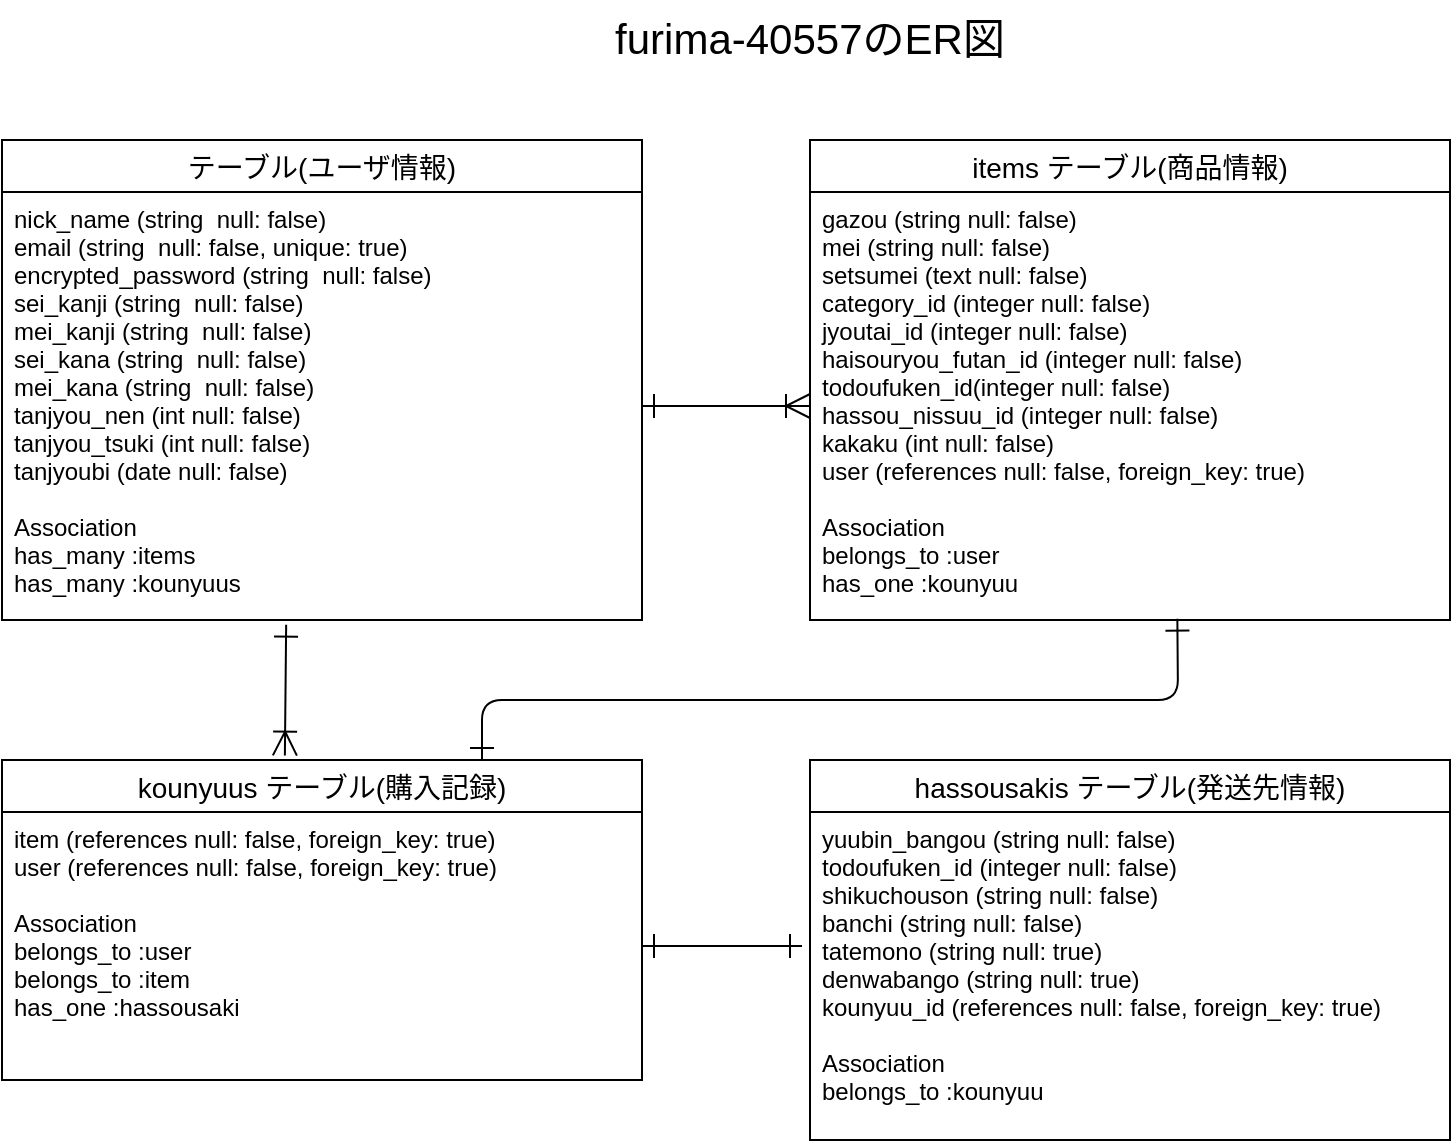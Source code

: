 <mxfile>
    <diagram id="fRKxvucNq5xgaGwhDnIN" name="ページ1">
        <mxGraphModel dx="1120" dy="566" grid="1" gridSize="10" guides="1" tooltips="1" connect="1" arrows="1" fold="1" page="1" pageScale="1" pageWidth="827" pageHeight="1169" math="0" shadow="0">
            <root>
                <mxCell id="0"/>
                <mxCell id="1" parent="0"/>
                <mxCell id="2" value="テーブル(ユーザ情報)" style="swimlane;fontStyle=0;childLayout=stackLayout;horizontal=1;startSize=26;horizontalStack=0;resizeParent=1;resizeParentMax=0;resizeLast=0;collapsible=1;marginBottom=0;align=center;fontSize=14;" parent="1" vertex="1">
                    <mxGeometry x="10" y="100" width="320" height="240" as="geometry"/>
                </mxCell>
                <mxCell id="3" value="nick_name (string  null: false)&#10;email (string  null: false, unique: true)&#10;encrypted_password (string  null: false) &#10;sei_kanji (string  null: false) &#10;mei_kanji (string  null: false) &#10;sei_kana (string  null: false) &#10;mei_kana (string  null: false) &#10;tanjyou_nen (int null: false) &#10;tanjyou_tsuki (int null: false) &#10;tanjyoubi (date null: false) &#10;&#10;Association&#10;has_many :items&#10;has_many :kounyuus&#10;&#10;" style="text;strokeColor=none;fillColor=none;spacingLeft=4;spacingRight=4;overflow=hidden;rotatable=0;points=[[0,0.5],[1,0.5]];portConstraint=eastwest;fontSize=12;" parent="2" vertex="1">
                    <mxGeometry y="26" width="320" height="214" as="geometry"/>
                </mxCell>
                <mxCell id="6" value="furima-40557のER図" style="text;strokeColor=none;fillColor=none;spacingLeft=4;spacingRight=4;overflow=hidden;rotatable=0;points=[[0,0.5],[1,0.5]];portConstraint=eastwest;fontSize=21;flipH=0;flipV=1;align=center;verticalAlign=middle;" parent="1" vertex="1">
                    <mxGeometry x="289" y="30" width="250" height="35" as="geometry"/>
                </mxCell>
                <mxCell id="11" value="items テーブル(商品情報)" style="swimlane;fontStyle=0;childLayout=stackLayout;horizontal=1;startSize=26;horizontalStack=0;resizeParent=1;resizeParentMax=0;resizeLast=0;collapsible=1;marginBottom=0;align=center;fontSize=14;" parent="1" vertex="1">
                    <mxGeometry x="414" y="100" width="320" height="240" as="geometry"/>
                </mxCell>
                <mxCell id="12" value="gazou (string null: false)&#10;mei (string null: false)&#10;setsumei (text null: false)&#10;category_id (integer null: false)&#10;jyoutai_id (integer null: false)&#10;haisouryou_futan_id (integer null: false)&#10;todoufuken_id(integer null: false)&#10;hassou_nissuu_id (integer null: false)&#10;kakaku (int null: false)&#10;user (references null: false, foreign_key: true)&#10;&#10;Association&#10;belongs_to :user&#10;has_one :kounyuu&#10;" style="text;strokeColor=none;fillColor=none;spacingLeft=4;spacingRight=4;overflow=hidden;rotatable=0;points=[[0,0.5],[1,0.5]];portConstraint=eastwest;fontSize=12;" parent="11" vertex="1">
                    <mxGeometry y="26" width="320" height="214" as="geometry"/>
                </mxCell>
                <mxCell id="13" value="" style="edgeStyle=none;html=1;endArrow=ERoneToMany;endFill=0;endSize=10;jumpSize=14;startArrow=ERone;startFill=0;targetPerimeterSpacing=0;sourcePerimeterSpacing=0;startSize=10;" parent="1" source="3" target="12" edge="1">
                    <mxGeometry relative="1" as="geometry"/>
                </mxCell>
                <mxCell id="14" value="kounyuus テーブル(購入記録)" style="swimlane;fontStyle=0;childLayout=stackLayout;horizontal=1;startSize=26;horizontalStack=0;resizeParent=1;resizeParentMax=0;resizeLast=0;collapsible=1;marginBottom=0;align=center;fontSize=14;" parent="1" vertex="1">
                    <mxGeometry x="10" y="410" width="320" height="160" as="geometry"/>
                </mxCell>
                <mxCell id="15" value="item (references null: false, foreign_key: true)&#10;user (references null: false, foreign_key: true)&#10;&#10;Association&#10;belongs_to :user&#10;belongs_to :item&#10;has_one :hassousaki" style="text;strokeColor=none;fillColor=none;spacingLeft=4;spacingRight=4;overflow=hidden;rotatable=0;points=[[0,0.5],[1,0.5]];portConstraint=eastwest;fontSize=12;" parent="14" vertex="1">
                    <mxGeometry y="26" width="320" height="134" as="geometry"/>
                </mxCell>
                <mxCell id="20" value="hassousakis テーブル(発送先情報)" style="swimlane;fontStyle=0;childLayout=stackLayout;horizontal=1;startSize=26;horizontalStack=0;resizeParent=1;resizeParentMax=0;resizeLast=0;collapsible=1;marginBottom=0;align=center;fontSize=14;" parent="1" vertex="1">
                    <mxGeometry x="414" y="410" width="320" height="190" as="geometry"/>
                </mxCell>
                <mxCell id="21" value="yuubin_bangou (string null: false)&#10;todoufuken_id (integer null: false)&#10;shikuchouson (string null: false)&#10;banchi (string null: false)&#10;tatemono (string null: true)&#10;denwabango (string null: true)&#10;kounyuu_id (references null: false, foreign_key: true)&#10;&#10;Association&#10;belongs_to :kounyuu" style="text;strokeColor=none;fillColor=none;spacingLeft=4;spacingRight=4;overflow=hidden;rotatable=0;points=[[0,0.5],[1,0.5]];portConstraint=eastwest;fontSize=12;" parent="20" vertex="1">
                    <mxGeometry y="26" width="320" height="164" as="geometry"/>
                </mxCell>
                <mxCell id="22" value="" style="edgeStyle=none;html=1;endArrow=ERoneToMany;endFill=0;endSize=10;jumpSize=14;startArrow=ERone;startFill=0;targetPerimeterSpacing=0;sourcePerimeterSpacing=0;startSize=10;exitX=0.444;exitY=1.011;exitDx=0;exitDy=0;exitPerimeter=0;entryX=0.442;entryY=-0.014;entryDx=0;entryDy=0;entryPerimeter=0;" parent="1" source="3" target="14" edge="1">
                    <mxGeometry relative="1" as="geometry">
                        <mxPoint x="340" y="243" as="sourcePoint"/>
                        <mxPoint x="424" y="243" as="targetPoint"/>
                    </mxGeometry>
                </mxCell>
                <mxCell id="23" value="" style="edgeStyle=none;html=1;endArrow=ERone;endFill=0;endSize=10;jumpSize=14;startArrow=ERone;startFill=0;targetPerimeterSpacing=0;sourcePerimeterSpacing=0;startSize=10;entryX=0.574;entryY=0.997;entryDx=0;entryDy=0;entryPerimeter=0;exitX=0.75;exitY=0;exitDx=0;exitDy=0;" parent="1" source="14" target="12" edge="1">
                    <mxGeometry relative="1" as="geometry">
                        <mxPoint x="220" y="400" as="sourcePoint"/>
                        <mxPoint x="424" y="243" as="targetPoint"/>
                        <Array as="points">
                            <mxPoint x="250" y="380"/>
                            <mxPoint x="598" y="380"/>
                        </Array>
                    </mxGeometry>
                </mxCell>
                <mxCell id="24" value="" style="edgeStyle=none;html=1;endArrow=ERone;endFill=0;endSize=10;jumpSize=14;startArrow=ERone;startFill=0;targetPerimeterSpacing=0;sourcePerimeterSpacing=0;startSize=10;exitX=1;exitY=0.5;exitDx=0;exitDy=0;" parent="1" source="15" edge="1">
                    <mxGeometry relative="1" as="geometry">
                        <mxPoint x="260" y="420" as="sourcePoint"/>
                        <mxPoint x="410" y="503" as="targetPoint"/>
                        <Array as="points"/>
                    </mxGeometry>
                </mxCell>
            </root>
        </mxGraphModel>
    </diagram>
</mxfile>